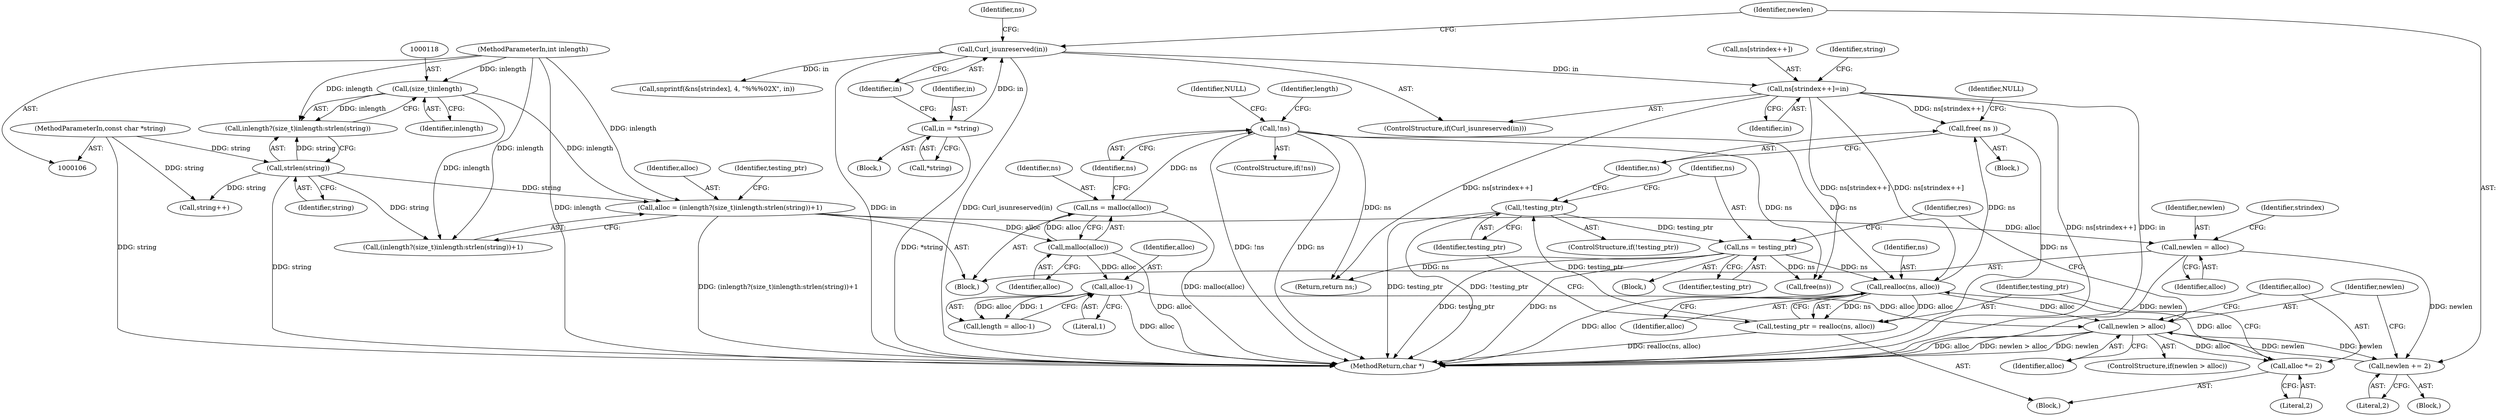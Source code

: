 digraph "0_curl_75ca568fa1c19de4c5358fed246686de8467c238@pointer" {
"1000192" [label="(Call,free( ns ))"];
"1000185" [label="(Call,realloc(ns, alloc))"];
"1000198" [label="(Call,ns = testing_ptr)"];
"1000189" [label="(Call,!testing_ptr)"];
"1000183" [label="(Call,testing_ptr = realloc(ns, alloc))"];
"1000144" [label="(Call,!ns)"];
"1000139" [label="(Call,ns = malloc(alloc))"];
"1000141" [label="(Call,malloc(alloc))"];
"1000112" [label="(Call,alloc = (inlength?(size_t)inlength:strlen(string))+1)"];
"1000109" [label="(MethodParameterIn,int inlength)"];
"1000117" [label="(Call,(size_t)inlength)"];
"1000120" [label="(Call,strlen(string))"];
"1000108" [label="(MethodParameterIn,const char *string)"];
"1000164" [label="(Call,ns[strindex++]=in)"];
"1000162" [label="(Call,Curl_isunreserved(in))"];
"1000157" [label="(Call,in = *string)"];
"1000180" [label="(Call,alloc *= 2)"];
"1000176" [label="(Call,newlen > alloc)"];
"1000172" [label="(Call,newlen += 2)"];
"1000130" [label="(Call,newlen = alloc)"];
"1000150" [label="(Call,alloc-1)"];
"1000227" [label="(Identifier,string)"];
"1000173" [label="(Identifier,newlen)"];
"1000143" [label="(ControlStructure,if(!ns))"];
"1000190" [label="(Identifier,testing_ptr)"];
"1000161" [label="(ControlStructure,if(Curl_isunreserved(in)))"];
"1000174" [label="(Literal,2)"];
"1000177" [label="(Identifier,newlen)"];
"1000151" [label="(Identifier,alloc)"];
"1000192" [label="(Call,free( ns ))"];
"1000226" [label="(Call,string++)"];
"1000156" [label="(Block,)"];
"1000114" [label="(Call,(inlength?(size_t)inlength:strlen(string))+1)"];
"1000150" [label="(Call,alloc-1)"];
"1000141" [label="(Call,malloc(alloc))"];
"1000200" [label="(Identifier,testing_ptr)"];
"1000186" [label="(Identifier,ns)"];
"1000184" [label="(Identifier,testing_ptr)"];
"1000195" [label="(Identifier,NULL)"];
"1000152" [label="(Literal,1)"];
"1000166" [label="(Identifier,ns)"];
"1000115" [label="(Call,inlength?(size_t)inlength:strlen(string))"];
"1000164" [label="(Call,ns[strindex++]=in)"];
"1000119" [label="(Identifier,inlength)"];
"1000182" [label="(Literal,2)"];
"1000159" [label="(Call,*string)"];
"1000191" [label="(Block,)"];
"1000198" [label="(Call,ns = testing_ptr)"];
"1000140" [label="(Identifier,ns)"];
"1000110" [label="(Block,)"];
"1000142" [label="(Identifier,alloc)"];
"1000187" [label="(Identifier,alloc)"];
"1000120" [label="(Call,strlen(string))"];
"1000211" [label="(Call,free(ns))"];
"1000145" [label="(Identifier,ns)"];
"1000162" [label="(Call,Curl_isunreserved(in))"];
"1000171" [label="(Block,)"];
"1000157" [label="(Call,in = *string)"];
"1000183" [label="(Call,testing_ptr = realloc(ns, alloc))"];
"1000197" [label="(Block,)"];
"1000126" [label="(Identifier,testing_ptr)"];
"1000144" [label="(Call,!ns)"];
"1000130" [label="(Call,newlen = alloc)"];
"1000108" [label="(MethodParameterIn,const char *string)"];
"1000178" [label="(Identifier,alloc)"];
"1000117" [label="(Call,(size_t)inlength)"];
"1000189" [label="(Call,!testing_ptr)"];
"1000176" [label="(Call,newlen > alloc)"];
"1000233" [label="(Return,return ns;)"];
"1000135" [label="(Identifier,strindex)"];
"1000112" [label="(Call,alloc = (inlength?(size_t)inlength:strlen(string))+1)"];
"1000121" [label="(Identifier,string)"];
"1000235" [label="(MethodReturn,char *)"];
"1000139" [label="(Call,ns = malloc(alloc))"];
"1000215" [label="(Call,snprintf(&ns[strindex], 4, \"%%%02X\", in))"];
"1000158" [label="(Identifier,in)"];
"1000175" [label="(ControlStructure,if(newlen > alloc))"];
"1000148" [label="(Call,length = alloc-1)"];
"1000180" [label="(Call,alloc *= 2)"];
"1000149" [label="(Identifier,length)"];
"1000113" [label="(Identifier,alloc)"];
"1000163" [label="(Identifier,in)"];
"1000109" [label="(MethodParameterIn,int inlength)"];
"1000132" [label="(Identifier,alloc)"];
"1000188" [label="(ControlStructure,if(!testing_ptr))"];
"1000172" [label="(Call,newlen += 2)"];
"1000147" [label="(Identifier,NULL)"];
"1000179" [label="(Block,)"];
"1000193" [label="(Identifier,ns)"];
"1000202" [label="(Identifier,res)"];
"1000181" [label="(Identifier,alloc)"];
"1000131" [label="(Identifier,newlen)"];
"1000185" [label="(Call,realloc(ns, alloc))"];
"1000199" [label="(Identifier,ns)"];
"1000169" [label="(Identifier,in)"];
"1000165" [label="(Call,ns[strindex++])"];
"1000192" -> "1000191"  [label="AST: "];
"1000192" -> "1000193"  [label="CFG: "];
"1000193" -> "1000192"  [label="AST: "];
"1000195" -> "1000192"  [label="CFG: "];
"1000192" -> "1000235"  [label="DDG: ns"];
"1000185" -> "1000192"  [label="DDG: ns"];
"1000164" -> "1000192"  [label="DDG: ns[strindex++]"];
"1000185" -> "1000183"  [label="AST: "];
"1000185" -> "1000187"  [label="CFG: "];
"1000186" -> "1000185"  [label="AST: "];
"1000187" -> "1000185"  [label="AST: "];
"1000183" -> "1000185"  [label="CFG: "];
"1000185" -> "1000235"  [label="DDG: alloc"];
"1000185" -> "1000176"  [label="DDG: alloc"];
"1000185" -> "1000183"  [label="DDG: ns"];
"1000185" -> "1000183"  [label="DDG: alloc"];
"1000198" -> "1000185"  [label="DDG: ns"];
"1000144" -> "1000185"  [label="DDG: ns"];
"1000164" -> "1000185"  [label="DDG: ns[strindex++]"];
"1000180" -> "1000185"  [label="DDG: alloc"];
"1000198" -> "1000197"  [label="AST: "];
"1000198" -> "1000200"  [label="CFG: "];
"1000199" -> "1000198"  [label="AST: "];
"1000200" -> "1000198"  [label="AST: "];
"1000202" -> "1000198"  [label="CFG: "];
"1000198" -> "1000235"  [label="DDG: ns"];
"1000198" -> "1000235"  [label="DDG: testing_ptr"];
"1000189" -> "1000198"  [label="DDG: testing_ptr"];
"1000198" -> "1000211"  [label="DDG: ns"];
"1000198" -> "1000233"  [label="DDG: ns"];
"1000189" -> "1000188"  [label="AST: "];
"1000189" -> "1000190"  [label="CFG: "];
"1000190" -> "1000189"  [label="AST: "];
"1000193" -> "1000189"  [label="CFG: "];
"1000199" -> "1000189"  [label="CFG: "];
"1000189" -> "1000235"  [label="DDG: testing_ptr"];
"1000189" -> "1000235"  [label="DDG: !testing_ptr"];
"1000183" -> "1000189"  [label="DDG: testing_ptr"];
"1000183" -> "1000179"  [label="AST: "];
"1000184" -> "1000183"  [label="AST: "];
"1000190" -> "1000183"  [label="CFG: "];
"1000183" -> "1000235"  [label="DDG: realloc(ns, alloc)"];
"1000144" -> "1000143"  [label="AST: "];
"1000144" -> "1000145"  [label="CFG: "];
"1000145" -> "1000144"  [label="AST: "];
"1000147" -> "1000144"  [label="CFG: "];
"1000149" -> "1000144"  [label="CFG: "];
"1000144" -> "1000235"  [label="DDG: ns"];
"1000144" -> "1000235"  [label="DDG: !ns"];
"1000139" -> "1000144"  [label="DDG: ns"];
"1000144" -> "1000211"  [label="DDG: ns"];
"1000144" -> "1000233"  [label="DDG: ns"];
"1000139" -> "1000110"  [label="AST: "];
"1000139" -> "1000141"  [label="CFG: "];
"1000140" -> "1000139"  [label="AST: "];
"1000141" -> "1000139"  [label="AST: "];
"1000145" -> "1000139"  [label="CFG: "];
"1000139" -> "1000235"  [label="DDG: malloc(alloc)"];
"1000141" -> "1000139"  [label="DDG: alloc"];
"1000141" -> "1000142"  [label="CFG: "];
"1000142" -> "1000141"  [label="AST: "];
"1000141" -> "1000235"  [label="DDG: alloc"];
"1000112" -> "1000141"  [label="DDG: alloc"];
"1000141" -> "1000150"  [label="DDG: alloc"];
"1000112" -> "1000110"  [label="AST: "];
"1000112" -> "1000114"  [label="CFG: "];
"1000113" -> "1000112"  [label="AST: "];
"1000114" -> "1000112"  [label="AST: "];
"1000126" -> "1000112"  [label="CFG: "];
"1000112" -> "1000235"  [label="DDG: (inlength?(size_t)inlength:strlen(string))+1"];
"1000109" -> "1000112"  [label="DDG: inlength"];
"1000117" -> "1000112"  [label="DDG: inlength"];
"1000120" -> "1000112"  [label="DDG: string"];
"1000112" -> "1000130"  [label="DDG: alloc"];
"1000109" -> "1000106"  [label="AST: "];
"1000109" -> "1000235"  [label="DDG: inlength"];
"1000109" -> "1000114"  [label="DDG: inlength"];
"1000109" -> "1000115"  [label="DDG: inlength"];
"1000109" -> "1000117"  [label="DDG: inlength"];
"1000117" -> "1000115"  [label="AST: "];
"1000117" -> "1000119"  [label="CFG: "];
"1000118" -> "1000117"  [label="AST: "];
"1000119" -> "1000117"  [label="AST: "];
"1000115" -> "1000117"  [label="CFG: "];
"1000117" -> "1000114"  [label="DDG: inlength"];
"1000117" -> "1000115"  [label="DDG: inlength"];
"1000120" -> "1000115"  [label="AST: "];
"1000120" -> "1000121"  [label="CFG: "];
"1000121" -> "1000120"  [label="AST: "];
"1000115" -> "1000120"  [label="CFG: "];
"1000120" -> "1000235"  [label="DDG: string"];
"1000120" -> "1000114"  [label="DDG: string"];
"1000120" -> "1000115"  [label="DDG: string"];
"1000108" -> "1000120"  [label="DDG: string"];
"1000120" -> "1000226"  [label="DDG: string"];
"1000108" -> "1000106"  [label="AST: "];
"1000108" -> "1000235"  [label="DDG: string"];
"1000108" -> "1000226"  [label="DDG: string"];
"1000164" -> "1000161"  [label="AST: "];
"1000164" -> "1000169"  [label="CFG: "];
"1000165" -> "1000164"  [label="AST: "];
"1000169" -> "1000164"  [label="AST: "];
"1000227" -> "1000164"  [label="CFG: "];
"1000164" -> "1000235"  [label="DDG: in"];
"1000164" -> "1000235"  [label="DDG: ns[strindex++]"];
"1000162" -> "1000164"  [label="DDG: in"];
"1000164" -> "1000211"  [label="DDG: ns[strindex++]"];
"1000164" -> "1000233"  [label="DDG: ns[strindex++]"];
"1000162" -> "1000161"  [label="AST: "];
"1000162" -> "1000163"  [label="CFG: "];
"1000163" -> "1000162"  [label="AST: "];
"1000166" -> "1000162"  [label="CFG: "];
"1000173" -> "1000162"  [label="CFG: "];
"1000162" -> "1000235"  [label="DDG: in"];
"1000162" -> "1000235"  [label="DDG: Curl_isunreserved(in)"];
"1000157" -> "1000162"  [label="DDG: in"];
"1000162" -> "1000215"  [label="DDG: in"];
"1000157" -> "1000156"  [label="AST: "];
"1000157" -> "1000159"  [label="CFG: "];
"1000158" -> "1000157"  [label="AST: "];
"1000159" -> "1000157"  [label="AST: "];
"1000163" -> "1000157"  [label="CFG: "];
"1000157" -> "1000235"  [label="DDG: *string"];
"1000180" -> "1000179"  [label="AST: "];
"1000180" -> "1000182"  [label="CFG: "];
"1000181" -> "1000180"  [label="AST: "];
"1000182" -> "1000180"  [label="AST: "];
"1000184" -> "1000180"  [label="CFG: "];
"1000176" -> "1000180"  [label="DDG: alloc"];
"1000176" -> "1000175"  [label="AST: "];
"1000176" -> "1000178"  [label="CFG: "];
"1000177" -> "1000176"  [label="AST: "];
"1000178" -> "1000176"  [label="AST: "];
"1000181" -> "1000176"  [label="CFG: "];
"1000202" -> "1000176"  [label="CFG: "];
"1000176" -> "1000235"  [label="DDG: alloc"];
"1000176" -> "1000235"  [label="DDG: newlen > alloc"];
"1000176" -> "1000235"  [label="DDG: newlen"];
"1000176" -> "1000172"  [label="DDG: newlen"];
"1000172" -> "1000176"  [label="DDG: newlen"];
"1000150" -> "1000176"  [label="DDG: alloc"];
"1000172" -> "1000171"  [label="AST: "];
"1000172" -> "1000174"  [label="CFG: "];
"1000173" -> "1000172"  [label="AST: "];
"1000174" -> "1000172"  [label="AST: "];
"1000177" -> "1000172"  [label="CFG: "];
"1000130" -> "1000172"  [label="DDG: newlen"];
"1000130" -> "1000110"  [label="AST: "];
"1000130" -> "1000132"  [label="CFG: "];
"1000131" -> "1000130"  [label="AST: "];
"1000132" -> "1000130"  [label="AST: "];
"1000135" -> "1000130"  [label="CFG: "];
"1000130" -> "1000235"  [label="DDG: newlen"];
"1000150" -> "1000148"  [label="AST: "];
"1000150" -> "1000152"  [label="CFG: "];
"1000151" -> "1000150"  [label="AST: "];
"1000152" -> "1000150"  [label="AST: "];
"1000148" -> "1000150"  [label="CFG: "];
"1000150" -> "1000235"  [label="DDG: alloc"];
"1000150" -> "1000148"  [label="DDG: alloc"];
"1000150" -> "1000148"  [label="DDG: 1"];
}
